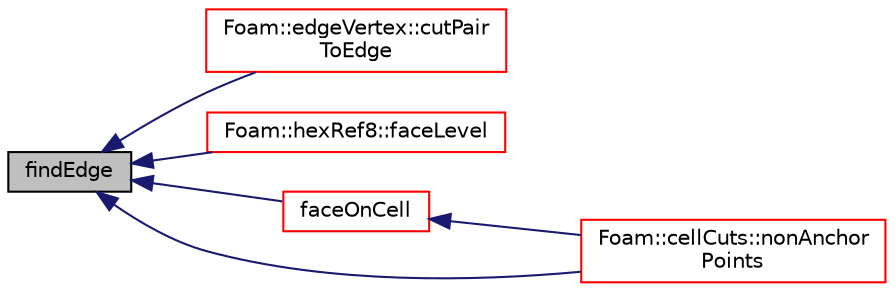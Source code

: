 digraph "findEdge"
{
  bgcolor="transparent";
  edge [fontname="Helvetica",fontsize="10",labelfontname="Helvetica",labelfontsize="10"];
  node [fontname="Helvetica",fontsize="10",shape=record];
  rankdir="LR";
  Node766 [label="findEdge",height=0.2,width=0.4,color="black", fillcolor="grey75", style="filled", fontcolor="black"];
  Node766 -> Node767 [dir="back",color="midnightblue",fontsize="10",style="solid",fontname="Helvetica"];
  Node767 [label="Foam::edgeVertex::cutPair\lToEdge",height=0.2,width=0.4,color="red",URL="$a22241.html#ad0994c975f433de197a2062ceb944a63",tooltip="Find mesh edge (or -1) between two cuts. "];
  Node766 -> Node774 [dir="back",color="midnightblue",fontsize="10",style="solid",fontname="Helvetica"];
  Node774 [label="Foam::hexRef8::faceLevel",height=0.2,width=0.4,color="red",URL="$a22413.html#ac66af0825e27fea70e129da1dd74290a",tooltip="Gets level such that the face has four points <= level. "];
  Node766 -> Node781 [dir="back",color="midnightblue",fontsize="10",style="solid",fontname="Helvetica"];
  Node781 [label="faceOnCell",height=0.2,width=0.4,color="red",URL="$a21883.html#a5ff95c1236db4d2bb2ffea1192ceb8e3",tooltip="Is face used by cell. "];
  Node781 -> Node832 [dir="back",color="midnightblue",fontsize="10",style="solid",fontname="Helvetica"];
  Node832 [label="Foam::cellCuts::nonAnchor\lPoints",height=0.2,width=0.4,color="red",URL="$a22213.html#a99cdc1288c329f2654ead522706957a6",tooltip="Invert anchor point selection. "];
  Node766 -> Node832 [dir="back",color="midnightblue",fontsize="10",style="solid",fontname="Helvetica"];
}
